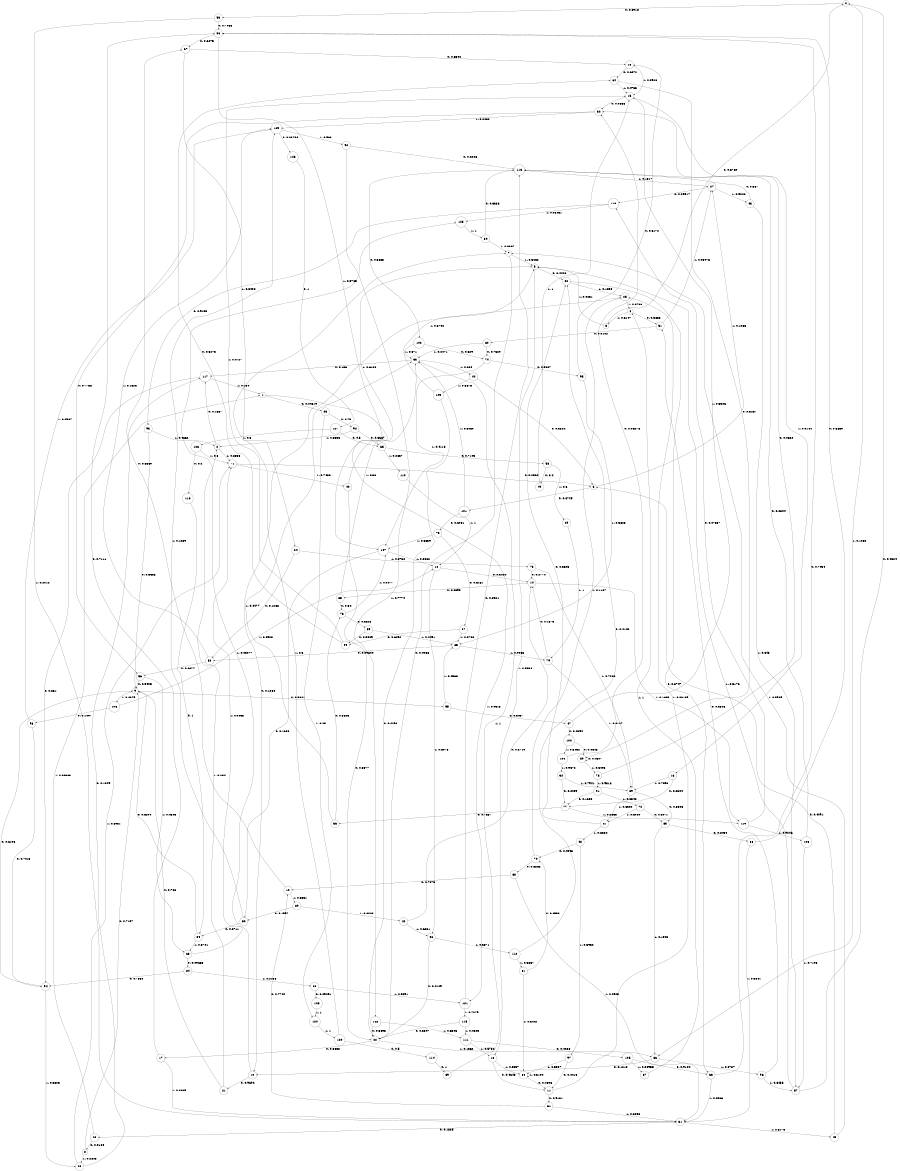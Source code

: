 digraph "ch22concat_phase3_L10" {
size = "6,8.5";
ratio = "fill";
node [shape = circle];
node [fontsize = 24];
edge [fontsize = 24];
0 -> 53 [label = "0: 0.8918   "];
0 -> 86 [label = "1: 0.1082   "];
1 -> 23 [label = "0: 0.04819  "];
1 -> 121 [label = "1: 0.9518   "];
2 -> 117 [label = "0: 0.1667   "];
2 -> 71 [label = "1: 0.8333   "];
3 -> 0 [label = "0: 0.5769   "];
3 -> 5 [label = "1: 0.4231   "];
4 -> 51 [label = "0: 0.3853   "];
4 -> 3 [label = "1: 0.6147   "];
5 -> 82 [label = "0: 0.4446   "];
5 -> 18 [label = "1: 0.5554   "];
6 -> 101 [label = "0: 0.8745   "];
6 -> 27 [label = "1: 0.1255   "];
7 -> 22 [label = "0: 0.4938   "];
7 -> 5 [label = "1: 0.5062   "];
8 -> 9 [label = "0: 0.7157   "];
8 -> 28 [label = "1: 0.2843   "];
9 -> 55 [label = "0: 0.5321   "];
9 -> 106 [label = "1: 0.4679   "];
10 -> 67 [label = "0: 0.6669   "];
10 -> 89 [label = "1: 0.3331   "];
11 -> 61 [label = "0: 0.9181   "];
11 -> 25 [label = "1: 0.08189  "];
12 -> 14 [label = "0: 0.3024   "];
12 -> 46 [label = "1: 0.6976   "];
13 -> 64 [label = "0: 0.6072   "];
13 -> 15 [label = "1: 0.3928   "];
14 -> 35 [label = "0: 0.8395   "];
14 -> 119 [label = "1: 0.1605   "];
15 -> 62 [label = "0: 0.0856   "];
15 -> 16 [label = "1: 0.9144   "];
16 -> 77 [label = "0: 0.2304   "];
16 -> 39 [label = "1: 0.7696   "];
17 -> 36 [label = "0: 0.7111   "];
17 -> 31 [label = "1: 0.2889   "];
18 -> 11 [label = "0: 0.4643   "];
18 -> 54 [label = "1: 0.5357   "];
19 -> 21 [label = "0: 0.9692   "];
19 -> 125 [label = "1: 0.03077  "];
20 -> 8 [label = "0: 0.9164   "];
20 -> 1 [label = "1: 0.08363  "];
21 -> 9 [label = "0: 0.766    "];
21 -> 2 [label = "1: 0.234    "];
22 -> 17 [label = "0: 0.8638   "];
22 -> 86 [label = "1: 0.1362   "];
23 -> 92 [label = "0: 0.75     "];
23 -> 124 [label = "1: 0.25     "];
24 -> 52 [label = "0: 0.1268   "];
24 -> 73 [label = "1: 0.8732   "];
25 -> 19 [label = "0: 0.1264   "];
25 -> 4 [label = "1: 0.8736   "];
26 -> 108 [label = "0: 0.09091  "];
26 -> 121 [label = "1: 0.9091   "];
27 -> 116 [label = "0: 0.09917  "];
27 -> 43 [label = "1: 0.9008   "];
28 -> 117 [label = "0: 0.1049   "];
28 -> 71 [label = "1: 0.8951   "];
29 -> 79 [label = "1: 1        "];
30 -> 113 [label = "0: 0.3333   "];
30 -> 7 [label = "1: 0.6667   "];
31 -> 20 [label = "0: 0.1825   "];
31 -> 45 [label = "1: 0.8175   "];
32 -> 77 [label = "0: 0.2059   "];
32 -> 39 [label = "1: 0.7941   "];
33 -> 117 [label = "0: 0.136    "];
33 -> 44 [label = "1: 0.864    "];
34 -> 9 [label = "0: 0.6299   "];
34 -> 88 [label = "1: 0.3701   "];
35 -> 76 [label = "0: 0.64     "];
35 -> 33 [label = "1: 0.36     "];
36 -> 67 [label = "0: 0.6275   "];
36 -> 107 [label = "1: 0.3725   "];
37 -> 99 [label = "0: 0.6292   "];
37 -> 85 [label = "1: 0.3708   "];
38 -> 36 [label = "0: 0.6659   "];
38 -> 31 [label = "1: 0.3341   "];
39 -> 83 [label = "0: 0.3698   "];
39 -> 41 [label = "1: 0.6302   "];
40 -> 22 [label = "0: 0.3877   "];
40 -> 5 [label = "1: 0.6123   "];
41 -> 82 [label = "0: 0.3646   "];
41 -> 48 [label = "1: 0.6354   "];
42 -> 14 [label = "0: 0.3719   "];
42 -> 46 [label = "1: 0.6281   "];
43 -> 113 [label = "0: 0.357    "];
43 -> 57 [label = "1: 0.643    "];
44 -> 6 [label = "0: 0.3324   "];
44 -> 123 [label = "1: 0.6676   "];
45 -> 6 [label = "0: 0.4091   "];
45 -> 7 [label = "1: 0.5909   "];
46 -> 22 [label = "0: 0.4129   "];
46 -> 112 [label = "1: 0.5871   "];
47 -> 100 [label = "0: 0.4694   "];
47 -> 15 [label = "1: 0.5306   "];
48 -> 70 [label = "0: 0.4048   "];
48 -> 97 [label = "1: 0.5952   "];
49 -> 15 [label = "1: 1        "];
50 -> 34 [label = "0: 0.8711   "];
50 -> 109 [label = "1: 0.1289   "];
51 -> 60 [label = "0: 0.9102   "];
51 -> 27 [label = "1: 0.08976  "];
52 -> 56 [label = "0: 0.8377   "];
52 -> 109 [label = "1: 0.1623   "];
53 -> 36 [label = "0: 0.7988   "];
53 -> 31 [label = "1: 0.2012   "];
54 -> 11 [label = "0: 0.4896   "];
54 -> 54 [label = "1: 0.5104   "];
55 -> 47 [label = "0: 0.5437   "];
55 -> 85 [label = "1: 0.4563   "];
56 -> 9 [label = "0: 0.5405   "];
56 -> 88 [label = "1: 0.4595   "];
57 -> 0 [label = "0: 0.4824   "];
57 -> 5 [label = "1: 0.5176   "];
58 -> 49 [label = "0: 0.4      "];
58 -> 29 [label = "1: 0.6      "];
59 -> 99 [label = "0: 0.5509   "];
59 -> 85 [label = "1: 0.4491   "];
60 -> 74 [label = "0: 0.7529   "];
60 -> 33 [label = "1: 0.2471   "];
61 -> 10 [label = "0: 0.7742   "];
61 -> 31 [label = "1: 0.2258   "];
62 -> 56 [label = "0: 0.7768   "];
62 -> 109 [label = "1: 0.2232   "];
63 -> 36 [label = "0: 0.7434   "];
63 -> 31 [label = "1: 0.2566   "];
64 -> 80 [label = "0: 0.5267   "];
64 -> 15 [label = "1: 0.4733   "];
65 -> 58 [label = "0: 0.7143   "];
65 -> 110 [label = "1: 0.2857   "];
66 -> 76 [label = "0: 0.5523   "];
66 -> 33 [label = "1: 0.4477   "];
67 -> 13 [label = "0: 0.6592   "];
67 -> 24 [label = "1: 0.3408   "];
68 -> 10 [label = "0: 0.7075   "];
68 -> 31 [label = "1: 0.2925   "];
69 -> 33 [label = "1: 1        "];
70 -> 68 [label = "0: 0.8863   "];
70 -> 25 [label = "1: 0.1137   "];
71 -> 6 [label = "0: 0.2564   "];
71 -> 40 [label = "1: 0.7436   "];
72 -> 83 [label = "0: 0.3071   "];
72 -> 41 [label = "1: 0.6929   "];
73 -> 14 [label = "0: 0.2774   "];
73 -> 39 [label = "1: 0.7226   "];
74 -> 95 [label = "0: 0.5887   "];
74 -> 107 [label = "1: 0.4113   "];
75 -> 37 [label = "0: 0.6161   "];
75 -> 107 [label = "1: 0.3839   "];
76 -> 59 [label = "0: 0.5523   "];
76 -> 107 [label = "1: 0.4477   "];
77 -> 66 [label = "0: 0.7667   "];
77 -> 119 [label = "1: 0.2333   "];
78 -> 62 [label = "0: 0.0682   "];
78 -> 91 [label = "1: 0.9318   "];
79 -> 14 [label = "0: 0.1873   "];
79 -> 39 [label = "1: 0.8127   "];
80 -> 80 [label = "0: 0.4507   "];
80 -> 78 [label = "1: 0.5493   "];
81 -> 70 [label = "0: 0.4558   "];
81 -> 54 [label = "1: 0.5442   "];
82 -> 63 [label = "0: 0.8747   "];
82 -> 25 [label = "1: 0.1253   "];
83 -> 38 [label = "0: 0.8454   "];
83 -> 86 [label = "1: 0.1546   "];
84 -> 94 [label = "0: 0.7864   "];
84 -> 26 [label = "1: 0.2136   "];
85 -> 52 [label = "0: 0.09649  "];
85 -> 79 [label = "1: 0.9035   "];
86 -> 19 [label = "0: 0.1213   "];
86 -> 96 [label = "1: 0.8787   "];
87 -> 4 [label = "1: 1        "];
88 -> 84 [label = "0: 0.09668  "];
88 -> 71 [label = "1: 0.9033   "];
89 -> 50 [label = "0: 0.1997   "];
89 -> 42 [label = "1: 0.8003   "];
90 -> 113 [label = "0: 0.2226   "];
90 -> 122 [label = "1: 0.7774   "];
91 -> 77 [label = "0: 0.1658   "];
91 -> 72 [label = "1: 0.8342   "];
92 -> 65 [label = "0: 0.6667   "];
92 -> 2 [label = "1: 0.3333   "];
93 -> 9 [label = "0: 0.5338   "];
93 -> 2 [label = "1: 0.4662   "];
94 -> 9 [label = "0: 0.6195   "];
94 -> 28 [label = "1: 0.3805   "];
95 -> 13 [label = "0: 0.6172   "];
95 -> 85 [label = "1: 0.3828   "];
96 -> 51 [label = "0: 0.3545   "];
96 -> 57 [label = "1: 0.6455   "];
97 -> 11 [label = "0: 0.4413   "];
97 -> 54 [label = "1: 0.5587   "];
98 -> 94 [label = "0: 0.7013   "];
98 -> 109 [label = "1: 0.2987   "];
99 -> 64 [label = "0: 0.5273   "];
99 -> 15 [label = "1: 0.4727   "];
100 -> 80 [label = "0: 0.4548   "];
100 -> 104 [label = "1: 0.5452   "];
101 -> 75 [label = "0: 0.6931   "];
101 -> 33 [label = "1: 0.3069   "];
102 -> 74 [label = "0: 0.629    "];
102 -> 33 [label = "1: 0.371    "];
103 -> 113 [label = "0: 0.2804   "];
103 -> 57 [label = "1: 0.7196   "];
104 -> 62 [label = "0: 0.06278  "];
104 -> 32 [label = "1: 0.9372   "];
105 -> 63 [label = "0: 0.9104   "];
105 -> 87 [label = "1: 0.08955  "];
106 -> 98 [label = "0: 0.1097   "];
106 -> 12 [label = "1: 0.8903   "];
107 -> 50 [label = "0: 0.1638   "];
107 -> 12 [label = "1: 0.8362   "];
108 -> 124 [label = "1: 1        "];
109 -> 128 [label = "0: 0.03704  "];
109 -> 90 [label = "1: 0.963    "];
110 -> 12 [label = "1: 1        "];
111 -> 105 [label = "0: 0.4268   "];
111 -> 18 [label = "1: 0.5732   "];
112 -> 82 [label = "0: 0.4143   "];
112 -> 81 [label = "1: 0.5857   "];
113 -> 102 [label = "0: 0.8683   "];
113 -> 27 [label = "1: 0.1317   "];
114 -> 69 [label = "0: 1        "];
115 -> 22 [label = "0: 0.5397   "];
115 -> 111 [label = "1: 0.4603   "];
116 -> 93 [label = "0: 0.9155   "];
116 -> 125 [label = "1: 0.08451  "];
117 -> 94 [label = "0: 0.861    "];
117 -> 1 [label = "1: 0.139    "];
118 -> 34 [label = "0: 1        "];
119 -> 116 [label = "0: 0.07537  "];
119 -> 103 [label = "1: 0.9246   "];
120 -> 114 [label = "0: 0.5      "];
120 -> 7 [label = "1: 0.5      "];
121 -> 113 [label = "0: 0.2921   "];
121 -> 115 [label = "1: 0.7079   "];
122 -> 22 [label = "0: 0.3695   "];
122 -> 111 [label = "1: 0.6305   "];
123 -> 22 [label = "0: 0.4298   "];
123 -> 5 [label = "1: 0.5702   "];
124 -> 120 [label = "1: 1        "];
125 -> 30 [label = "1: 1        "];
126 -> 118 [label = "0: 0.2      "];
126 -> 71 [label = "1: 0.8      "];
127 -> 65 [label = "0: 0.5      "];
127 -> 126 [label = "1: 0.5      "];
128 -> 127 [label = "0: 1        "];
}